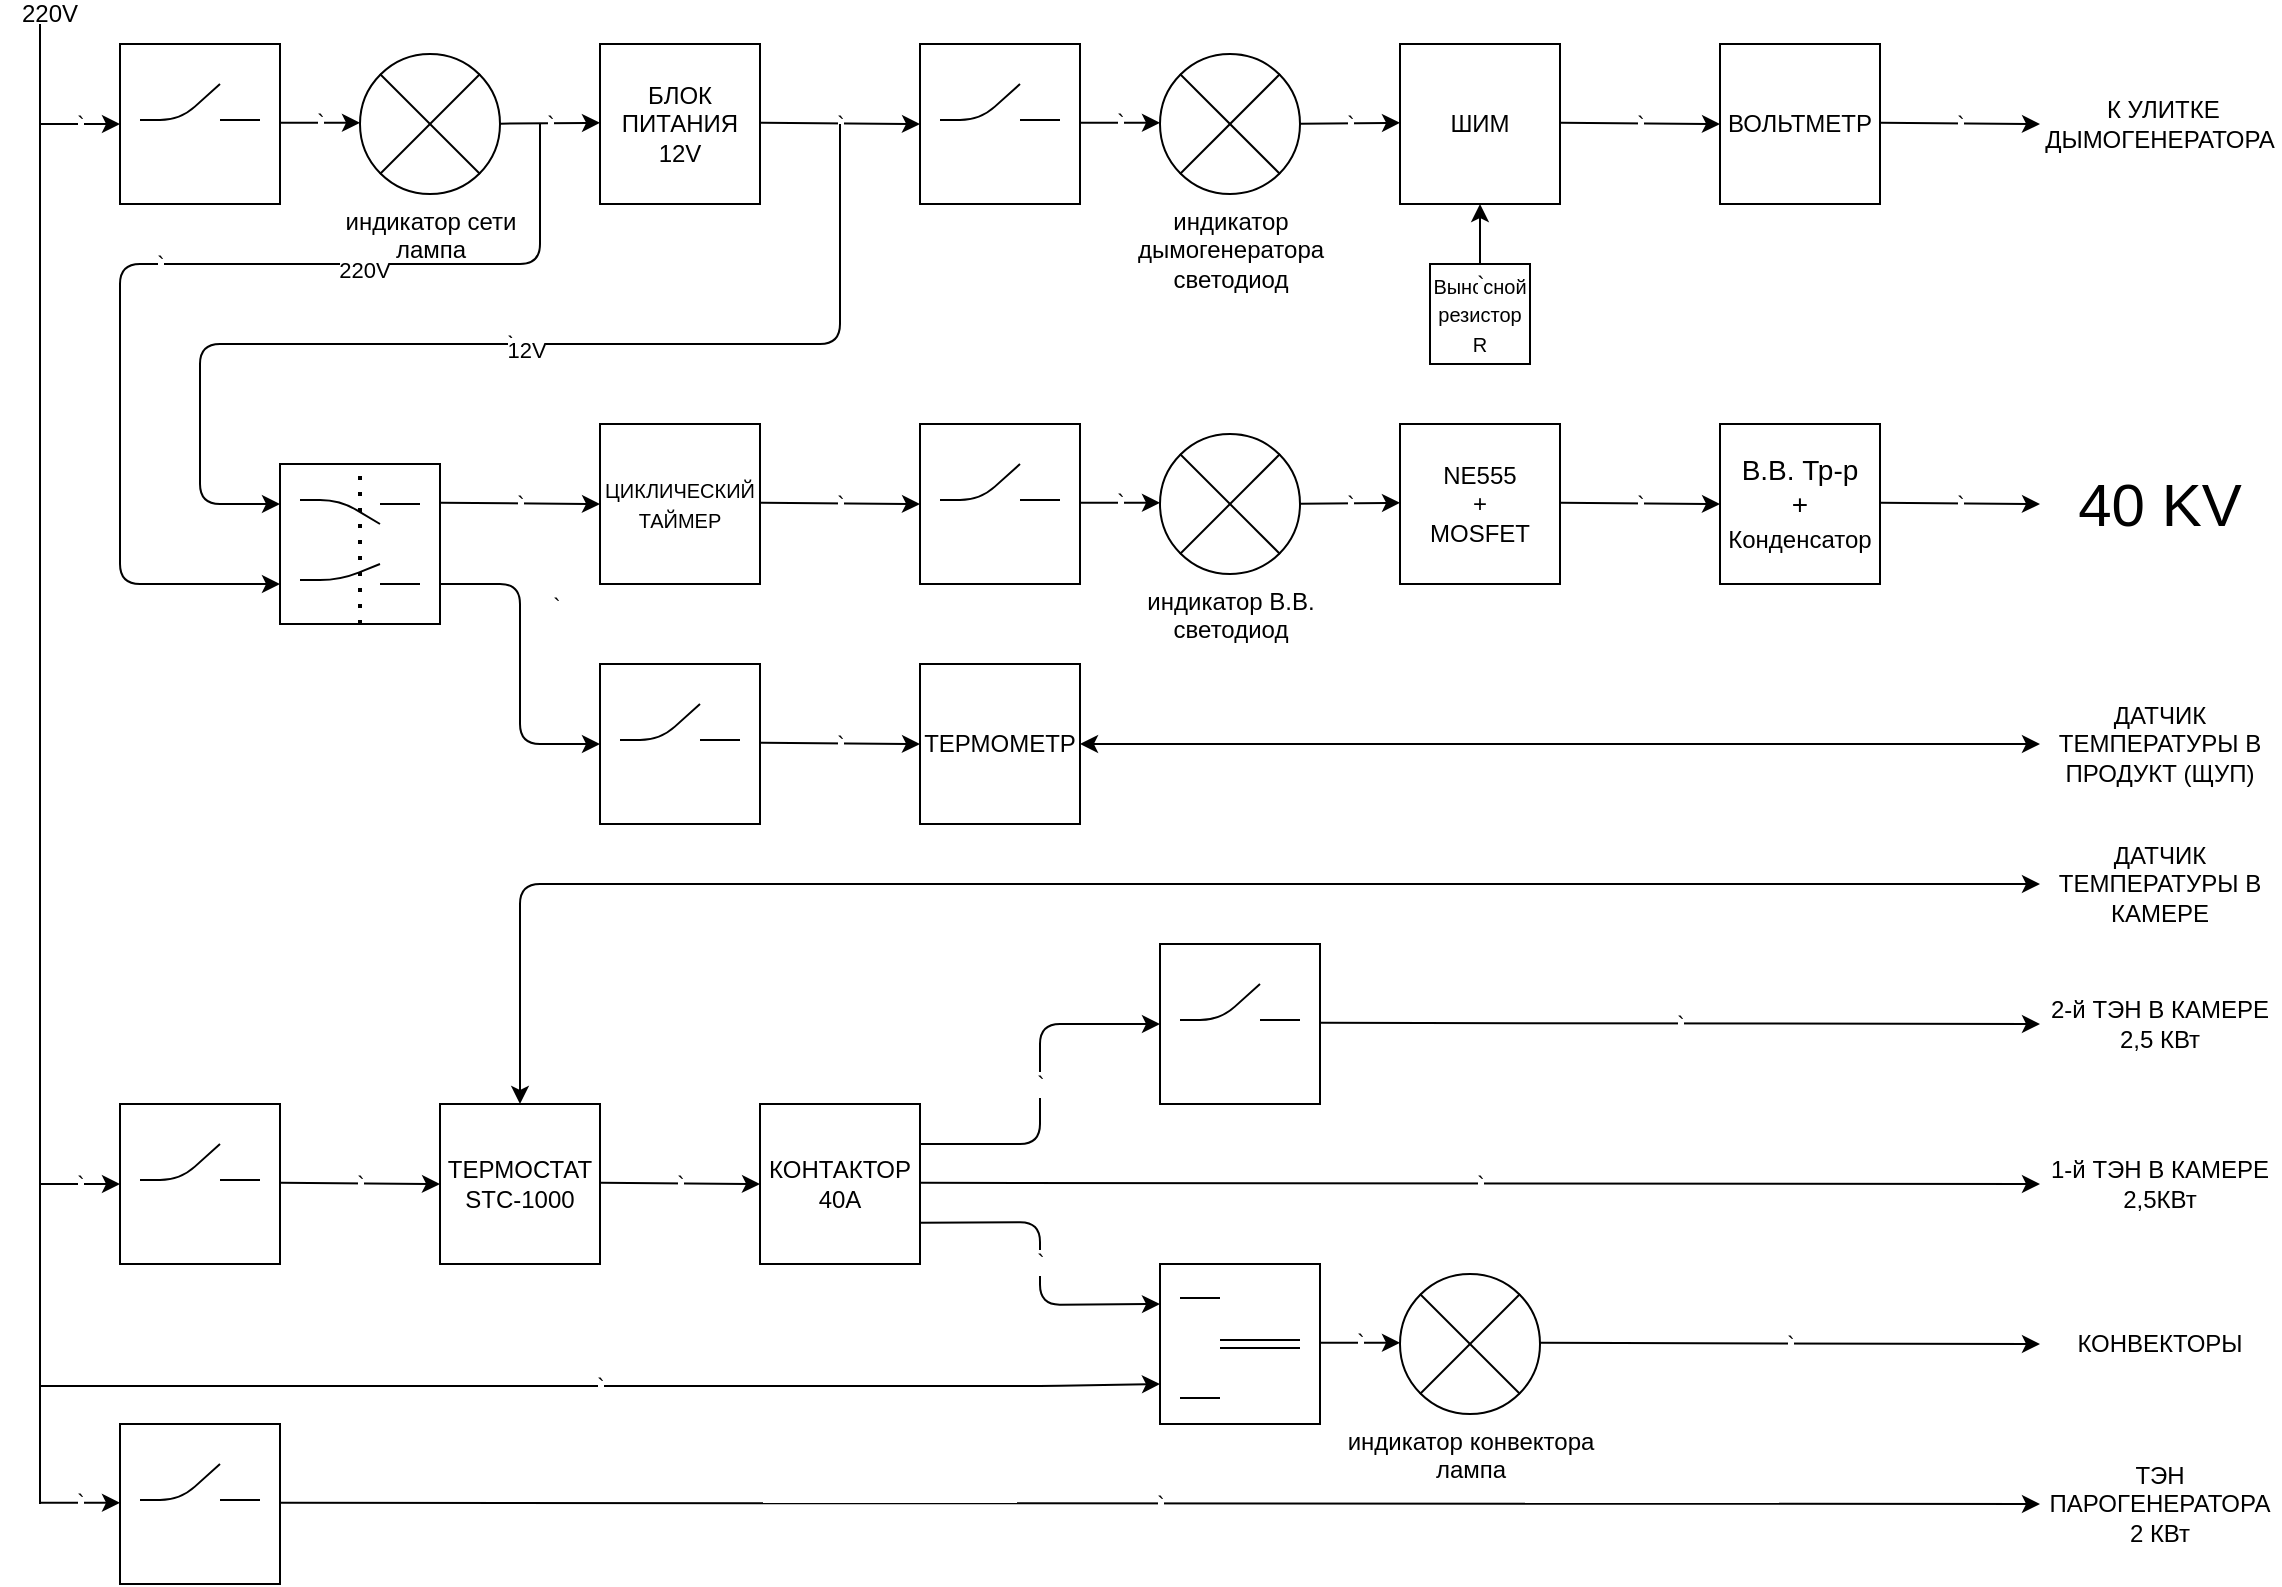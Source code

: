 <mxfile version="14.9.1" type="github">
  <diagram id="gx4LN6bsJ0upEz2Kghdg" name="Page-1">
    <mxGraphModel dx="1673" dy="888" grid="1" gridSize="10" guides="1" tooltips="1" connect="1" arrows="1" fold="1" page="1" pageScale="1" pageWidth="1169" pageHeight="827" math="0" shadow="0">
      <root>
        <mxCell id="0" />
        <mxCell id="1" parent="0" />
        <mxCell id="weF5eFfAUtp39m-wOyLp-81" value="" style="whiteSpace=wrap;html=1;aspect=fixed;" vertex="1" parent="1">
          <mxGeometry x="160" y="240" width="80" height="80" as="geometry" />
        </mxCell>
        <mxCell id="weF5eFfAUtp39m-wOyLp-46" value="" style="whiteSpace=wrap;html=1;aspect=fixed;" vertex="1" parent="1">
          <mxGeometry x="600" y="640" width="80" height="80" as="geometry" />
        </mxCell>
        <mxCell id="paTJHKrVfdt6l4FZ6ix--2" value="БЛОК ПИТАНИЯ 12V" style="whiteSpace=wrap;html=1;aspect=fixed;" parent="1" vertex="1">
          <mxGeometry x="320" y="30" width="80" height="80" as="geometry" />
        </mxCell>
        <mxCell id="paTJHKrVfdt6l4FZ6ix--4" value="ШИМ" style="whiteSpace=wrap;html=1;aspect=fixed;" parent="1" vertex="1">
          <mxGeometry x="720" y="30" width="80" height="80" as="geometry" />
        </mxCell>
        <mxCell id="paTJHKrVfdt6l4FZ6ix--5" value="ВОЛЬТМЕТР" style="whiteSpace=wrap;html=1;aspect=fixed;" parent="1" vertex="1">
          <mxGeometry x="880" y="30" width="80" height="80" as="geometry" />
        </mxCell>
        <mxCell id="paTJHKrVfdt6l4FZ6ix--6" value="&lt;div&gt;индикатор сети&lt;/div&gt;&lt;div&gt;лампа&lt;br&gt;&lt;/div&gt;" style="verticalLabelPosition=bottom;verticalAlign=top;html=1;shape=mxgraph.flowchart.or;" parent="1" vertex="1">
          <mxGeometry x="200" y="35" width="70" height="70" as="geometry" />
        </mxCell>
        <mxCell id="paTJHKrVfdt6l4FZ6ix--7" value="&lt;div&gt;индикатор&lt;/div&gt;&lt;div&gt;дымогенератора&lt;/div&gt;&lt;div&gt;светодиод&lt;br&gt;&lt;/div&gt;" style="verticalLabelPosition=bottom;verticalAlign=top;html=1;shape=mxgraph.flowchart.or;" parent="1" vertex="1">
          <mxGeometry x="600" y="35" width="70" height="70" as="geometry" />
        </mxCell>
        <mxCell id="paTJHKrVfdt6l4FZ6ix--8" value="&lt;font size=&quot;1&quot;&gt;Выносной резистор R&lt;br&gt;&lt;/font&gt;" style="whiteSpace=wrap;html=1;aspect=fixed;" parent="1" vertex="1">
          <mxGeometry x="735" y="140" width="50" height="50" as="geometry" />
        </mxCell>
        <mxCell id="paTJHKrVfdt6l4FZ6ix--10" value="&lt;font style=&quot;font-size: 10px&quot;&gt;ЦИКЛИЧЕСКИЙ ТАЙМЕР&lt;/font&gt;" style="whiteSpace=wrap;html=1;aspect=fixed;" parent="1" vertex="1">
          <mxGeometry x="320" y="220" width="80" height="80" as="geometry" />
        </mxCell>
        <mxCell id="paTJHKrVfdt6l4FZ6ix--12" value="&lt;div&gt;NE555&lt;/div&gt;&lt;div&gt;+&lt;/div&gt;&lt;div&gt;MOSFET&lt;/div&gt;" style="whiteSpace=wrap;html=1;aspect=fixed;" parent="1" vertex="1">
          <mxGeometry x="720" y="220" width="80" height="80" as="geometry" />
        </mxCell>
        <mxCell id="paTJHKrVfdt6l4FZ6ix--13" value="&lt;div&gt;&lt;font style=&quot;font-size: 14px&quot;&gt;В.В. Тр-р&lt;/font&gt;&lt;/div&gt;&lt;div&gt;&lt;font style=&quot;font-size: 14px&quot;&gt;+&lt;/font&gt;&lt;/div&gt;&lt;div&gt;&lt;font style=&quot;font-size: 14px&quot;&gt;&lt;/font&gt;Конденсатор&lt;/div&gt;" style="whiteSpace=wrap;html=1;aspect=fixed;" parent="1" vertex="1">
          <mxGeometry x="880" y="220" width="80" height="80" as="geometry" />
        </mxCell>
        <mxCell id="paTJHKrVfdt6l4FZ6ix--15" value="&lt;div&gt;индикатор В.В.&lt;/div&gt;&lt;div&gt;светодиод&lt;br&gt;&lt;/div&gt;" style="verticalLabelPosition=bottom;verticalAlign=top;html=1;shape=mxgraph.flowchart.or;" parent="1" vertex="1">
          <mxGeometry x="600" y="225" width="70" height="70" as="geometry" />
        </mxCell>
        <mxCell id="paTJHKrVfdt6l4FZ6ix--17" value="ТЕРМОМЕТР" style="whiteSpace=wrap;html=1;aspect=fixed;" parent="1" vertex="1">
          <mxGeometry x="480" y="340" width="80" height="80" as="geometry" />
        </mxCell>
        <mxCell id="paTJHKrVfdt6l4FZ6ix--19" value="&lt;div&gt;ТЕРМОСТАТ&lt;/div&gt;&lt;div&gt;STC-1000&lt;br&gt;&lt;/div&gt;" style="whiteSpace=wrap;html=1;aspect=fixed;" parent="1" vertex="1">
          <mxGeometry x="240" y="560" width="80" height="80" as="geometry" />
        </mxCell>
        <mxCell id="paTJHKrVfdt6l4FZ6ix--20" value="&lt;div&gt;КОНТАКТОР&lt;/div&gt;&lt;div&gt;40А&lt;br&gt;&lt;/div&gt;" style="whiteSpace=wrap;html=1;aspect=fixed;" parent="1" vertex="1">
          <mxGeometry x="400" y="560" width="80" height="80" as="geometry" />
        </mxCell>
        <mxCell id="paTJHKrVfdt6l4FZ6ix--24" value="&lt;div&gt;индикатор конвектора&lt;/div&gt;&lt;div&gt;лампа&lt;br&gt;&lt;/div&gt;" style="verticalLabelPosition=bottom;verticalAlign=top;html=1;shape=mxgraph.flowchart.or;" parent="1" vertex="1">
          <mxGeometry x="720" y="645" width="70" height="70" as="geometry" />
        </mxCell>
        <mxCell id="paTJHKrVfdt6l4FZ6ix--25" value="" style="endArrow=none;html=1;" parent="1" edge="1">
          <mxGeometry width="50" height="50" relative="1" as="geometry">
            <mxPoint x="40" y="760" as="sourcePoint" />
            <mxPoint x="40" y="20" as="targetPoint" />
          </mxGeometry>
        </mxCell>
        <mxCell id="paTJHKrVfdt6l4FZ6ix--26" value="`" style="endArrow=classic;html=1;entryX=0;entryY=0.5;entryDx=0;entryDy=0;" parent="1" edge="1">
          <mxGeometry width="50" height="50" relative="1" as="geometry">
            <mxPoint x="40" y="70" as="sourcePoint" />
            <mxPoint x="80" y="70" as="targetPoint" />
          </mxGeometry>
        </mxCell>
        <mxCell id="paTJHKrVfdt6l4FZ6ix--27" value="`" style="endArrow=classic;html=1;entryX=0;entryY=0.5;entryDx=0;entryDy=0;" parent="1" edge="1" target="weF5eFfAUtp39m-wOyLp-63">
          <mxGeometry width="50" height="50" relative="1" as="geometry">
            <mxPoint x="40" y="600" as="sourcePoint" />
            <mxPoint x="80" y="610" as="targetPoint" />
          </mxGeometry>
        </mxCell>
        <mxCell id="paTJHKrVfdt6l4FZ6ix--28" value="`" style="endArrow=classic;html=1;entryX=0;entryY=0.5;entryDx=0;entryDy=0;" parent="1" edge="1">
          <mxGeometry width="50" height="50" relative="1" as="geometry">
            <mxPoint x="40" y="759.41" as="sourcePoint" />
            <mxPoint x="80" y="759.41" as="targetPoint" />
          </mxGeometry>
        </mxCell>
        <mxCell id="paTJHKrVfdt6l4FZ6ix--29" value="`" style="endArrow=classic;html=1;entryX=0;entryY=0.5;entryDx=0;entryDy=0;" parent="1" edge="1">
          <mxGeometry width="50" height="50" relative="1" as="geometry">
            <mxPoint x="160" y="69.41" as="sourcePoint" />
            <mxPoint x="200" y="69.41" as="targetPoint" />
          </mxGeometry>
        </mxCell>
        <mxCell id="paTJHKrVfdt6l4FZ6ix--30" value="`" style="endArrow=classic;html=1;entryX=0;entryY=0.5;entryDx=0;entryDy=0;" parent="1" edge="1">
          <mxGeometry width="50" height="50" relative="1" as="geometry">
            <mxPoint x="560" y="69.41" as="sourcePoint" />
            <mxPoint x="600" y="69.41" as="targetPoint" />
          </mxGeometry>
        </mxCell>
        <mxCell id="paTJHKrVfdt6l4FZ6ix--31" value="`" style="endArrow=classic;html=1;entryX=0;entryY=0.5;entryDx=0;entryDy=0;" parent="1" edge="1">
          <mxGeometry width="50" height="50" relative="1" as="geometry">
            <mxPoint x="560" y="259.41" as="sourcePoint" />
            <mxPoint x="600" y="259.41" as="targetPoint" />
          </mxGeometry>
        </mxCell>
        <mxCell id="paTJHKrVfdt6l4FZ6ix--32" value="`" style="endArrow=classic;html=1;entryX=0;entryY=0.5;entryDx=0;entryDy=0;" parent="1" edge="1">
          <mxGeometry width="50" height="50" relative="1" as="geometry">
            <mxPoint x="680" y="679.41" as="sourcePoint" />
            <mxPoint x="720" y="679.41" as="targetPoint" />
          </mxGeometry>
        </mxCell>
        <mxCell id="paTJHKrVfdt6l4FZ6ix--34" value="`" style="endArrow=classic;html=1;entryX=0;entryY=0.5;entryDx=0;entryDy=0;" parent="1" edge="1">
          <mxGeometry width="50" height="50" relative="1" as="geometry">
            <mxPoint x="400" y="259.41" as="sourcePoint" />
            <mxPoint x="480" y="260" as="targetPoint" />
          </mxGeometry>
        </mxCell>
        <mxCell id="paTJHKrVfdt6l4FZ6ix--35" value="`" style="endArrow=classic;html=1;entryX=0;entryY=0.5;entryDx=0;entryDy=0;" parent="1" edge="1">
          <mxGeometry width="50" height="50" relative="1" as="geometry">
            <mxPoint x="400" y="379.41" as="sourcePoint" />
            <mxPoint x="480" y="380" as="targetPoint" />
          </mxGeometry>
        </mxCell>
        <mxCell id="paTJHKrVfdt6l4FZ6ix--36" value="`" style="endArrow=classic;html=1;entryX=0;entryY=0.5;entryDx=0;entryDy=0;" parent="1" edge="1">
          <mxGeometry width="50" height="50" relative="1" as="geometry">
            <mxPoint x="400" y="69.41" as="sourcePoint" />
            <mxPoint x="480" y="70" as="targetPoint" />
          </mxGeometry>
        </mxCell>
        <mxCell id="paTJHKrVfdt6l4FZ6ix--37" value="`" style="endArrow=classic;html=1;entryX=0;entryY=0.5;entryDx=0;entryDy=0;" parent="1" edge="1">
          <mxGeometry width="50" height="50" relative="1" as="geometry">
            <mxPoint x="800" y="69.41" as="sourcePoint" />
            <mxPoint x="880" y="70" as="targetPoint" />
          </mxGeometry>
        </mxCell>
        <mxCell id="paTJHKrVfdt6l4FZ6ix--38" value="`" style="endArrow=classic;html=1;entryX=0;entryY=0.5;entryDx=0;entryDy=0;" parent="1" edge="1">
          <mxGeometry width="50" height="50" relative="1" as="geometry">
            <mxPoint x="800" y="259.41" as="sourcePoint" />
            <mxPoint x="880" y="260" as="targetPoint" />
          </mxGeometry>
        </mxCell>
        <mxCell id="paTJHKrVfdt6l4FZ6ix--39" value="`" style="endArrow=classic;html=1;entryX=0;entryY=0.5;entryDx=0;entryDy=0;" parent="1" edge="1">
          <mxGeometry width="50" height="50" relative="1" as="geometry">
            <mxPoint x="160" y="599.41" as="sourcePoint" />
            <mxPoint x="240" y="600" as="targetPoint" />
          </mxGeometry>
        </mxCell>
        <mxCell id="paTJHKrVfdt6l4FZ6ix--40" value="`" style="endArrow=classic;html=1;entryX=0;entryY=0.5;entryDx=0;entryDy=0;" parent="1" edge="1">
          <mxGeometry width="50" height="50" relative="1" as="geometry">
            <mxPoint x="320" y="599.41" as="sourcePoint" />
            <mxPoint x="400" y="600" as="targetPoint" />
          </mxGeometry>
        </mxCell>
        <mxCell id="paTJHKrVfdt6l4FZ6ix--41" value="`" style="endArrow=classic;html=1;entryX=0;entryY=0.5;entryDx=0;entryDy=0;" parent="1" edge="1">
          <mxGeometry width="50" height="50" relative="1" as="geometry">
            <mxPoint x="670" y="259.82" as="sourcePoint" />
            <mxPoint x="720" y="259.41" as="targetPoint" />
          </mxGeometry>
        </mxCell>
        <mxCell id="paTJHKrVfdt6l4FZ6ix--42" value="`" style="endArrow=classic;html=1;entryX=0;entryY=0.5;entryDx=0;entryDy=0;" parent="1" edge="1">
          <mxGeometry width="50" height="50" relative="1" as="geometry">
            <mxPoint x="670" y="69.82" as="sourcePoint" />
            <mxPoint x="720" y="69.41" as="targetPoint" />
          </mxGeometry>
        </mxCell>
        <mxCell id="paTJHKrVfdt6l4FZ6ix--43" value="`" style="endArrow=classic;html=1;entryX=0;entryY=0.5;entryDx=0;entryDy=0;exitX=1;exitY=0.75;exitDx=0;exitDy=0;" parent="1" edge="1">
          <mxGeometry x="-0.366" y="19" width="50" height="50" relative="1" as="geometry">
            <mxPoint x="240" y="300" as="sourcePoint" />
            <mxPoint x="320" y="380" as="targetPoint" />
            <Array as="points">
              <mxPoint x="280" y="300" />
              <mxPoint x="280" y="380" />
            </Array>
            <mxPoint x="-1" as="offset" />
          </mxGeometry>
        </mxCell>
        <mxCell id="paTJHKrVfdt6l4FZ6ix--44" value="`" style="endArrow=classic;html=1;entryX=0;entryY=0.5;entryDx=0;entryDy=0;" parent="1" edge="1">
          <mxGeometry width="50" height="50" relative="1" as="geometry">
            <mxPoint x="270" y="69.82" as="sourcePoint" />
            <mxPoint x="320" y="69.41" as="targetPoint" />
          </mxGeometry>
        </mxCell>
        <mxCell id="weF5eFfAUtp39m-wOyLp-1" value="`" style="endArrow=classic;html=1;" edge="1" parent="1">
          <mxGeometry width="50" height="50" relative="1" as="geometry">
            <mxPoint x="480" y="599.41" as="sourcePoint" />
            <mxPoint x="1040" y="600" as="targetPoint" />
          </mxGeometry>
        </mxCell>
        <mxCell id="weF5eFfAUtp39m-wOyLp-2" value="`" style="endArrow=classic;html=1;entryX=0;entryY=0.25;entryDx=0;entryDy=0;" edge="1" parent="1">
          <mxGeometry width="50" height="50" relative="1" as="geometry">
            <mxPoint x="480" y="619.41" as="sourcePoint" />
            <mxPoint x="600" y="660" as="targetPoint" />
            <Array as="points">
              <mxPoint x="540" y="619" />
              <mxPoint x="540" y="660.41" />
            </Array>
          </mxGeometry>
        </mxCell>
        <mxCell id="weF5eFfAUtp39m-wOyLp-3" value="`" style="endArrow=classic;html=1;entryX=0;entryY=0.5;entryDx=0;entryDy=0;entryPerimeter=0;" edge="1" parent="1">
          <mxGeometry width="50" height="50" relative="1" as="geometry">
            <mxPoint x="480" y="580.0" as="sourcePoint" />
            <mxPoint x="600" y="520" as="targetPoint" />
            <Array as="points">
              <mxPoint x="540" y="580" />
              <mxPoint x="540" y="520" />
            </Array>
          </mxGeometry>
        </mxCell>
        <mxCell id="weF5eFfAUtp39m-wOyLp-4" value="`" style="endArrow=classic;html=1;" edge="1" parent="1">
          <mxGeometry width="50" height="50" relative="1" as="geometry">
            <mxPoint x="680" y="519.41" as="sourcePoint" />
            <mxPoint x="1040" y="520" as="targetPoint" />
          </mxGeometry>
        </mxCell>
        <mxCell id="weF5eFfAUtp39m-wOyLp-5" value="`" style="endArrow=classic;html=1;" edge="1" parent="1">
          <mxGeometry width="50" height="50" relative="1" as="geometry">
            <mxPoint x="790" y="679.41" as="sourcePoint" />
            <mxPoint x="1040" y="680" as="targetPoint" />
          </mxGeometry>
        </mxCell>
        <mxCell id="weF5eFfAUtp39m-wOyLp-6" value="`" style="endArrow=classic;html=1;" edge="1" parent="1">
          <mxGeometry width="50" height="50" relative="1" as="geometry">
            <mxPoint x="160" y="759.41" as="sourcePoint" />
            <mxPoint x="1040" y="760" as="targetPoint" />
          </mxGeometry>
        </mxCell>
        <mxCell id="weF5eFfAUtp39m-wOyLp-7" value="`" style="endArrow=classic;html=1;entryX=0;entryY=0.5;entryDx=0;entryDy=0;" edge="1" parent="1">
          <mxGeometry width="50" height="50" relative="1" as="geometry">
            <mxPoint x="960.0" y="259.41" as="sourcePoint" />
            <mxPoint x="1040.0" y="260" as="targetPoint" />
          </mxGeometry>
        </mxCell>
        <mxCell id="weF5eFfAUtp39m-wOyLp-8" value="`" style="endArrow=classic;html=1;entryX=0;entryY=0.5;entryDx=0;entryDy=0;" edge="1" parent="1">
          <mxGeometry width="50" height="50" relative="1" as="geometry">
            <mxPoint x="960.0" y="69.41" as="sourcePoint" />
            <mxPoint x="1040.0" y="70" as="targetPoint" />
          </mxGeometry>
        </mxCell>
        <mxCell id="weF5eFfAUtp39m-wOyLp-9" value="`" style="endArrow=classic;html=1;entryX=0.5;entryY=1;entryDx=0;entryDy=0;exitX=0.5;exitY=0;exitDx=0;exitDy=0;" edge="1" parent="1" source="paTJHKrVfdt6l4FZ6ix--8" target="paTJHKrVfdt6l4FZ6ix--4">
          <mxGeometry x="-1" y="-10" width="50" height="50" relative="1" as="geometry">
            <mxPoint x="770" y="240" as="sourcePoint" />
            <mxPoint x="840.0" y="150.59" as="targetPoint" />
            <mxPoint x="-10" y="10" as="offset" />
          </mxGeometry>
        </mxCell>
        <mxCell id="weF5eFfAUtp39m-wOyLp-11" value="" style="endArrow=classic;startArrow=classic;html=1;exitX=0.5;exitY=0;exitDx=0;exitDy=0;" edge="1" parent="1" source="paTJHKrVfdt6l4FZ6ix--19">
          <mxGeometry width="50" height="50" relative="1" as="geometry">
            <mxPoint x="550" y="440" as="sourcePoint" />
            <mxPoint x="1040" y="450" as="targetPoint" />
            <Array as="points">
              <mxPoint x="280" y="450" />
            </Array>
          </mxGeometry>
        </mxCell>
        <mxCell id="weF5eFfAUtp39m-wOyLp-13" value="`" style="endArrow=classic;html=1;entryX=0;entryY=0.75;entryDx=0;entryDy=0;" edge="1" parent="1">
          <mxGeometry width="50" height="50" relative="1" as="geometry">
            <mxPoint x="40" y="701" as="sourcePoint" />
            <mxPoint x="600" y="700" as="targetPoint" />
            <Array as="points">
              <mxPoint x="540" y="701" />
            </Array>
          </mxGeometry>
        </mxCell>
        <mxCell id="weF5eFfAUtp39m-wOyLp-14" value="`" style="endArrow=classic;html=1;entryX=0;entryY=0.75;entryDx=0;entryDy=0;" edge="1" parent="1">
          <mxGeometry width="50" height="50" relative="1" as="geometry">
            <mxPoint x="290" y="70" as="sourcePoint" />
            <mxPoint x="160" y="300" as="targetPoint" />
            <Array as="points">
              <mxPoint x="290" y="140" />
              <mxPoint x="80" y="140" />
              <mxPoint x="80" y="300" />
            </Array>
          </mxGeometry>
        </mxCell>
        <mxCell id="weF5eFfAUtp39m-wOyLp-37" value="&lt;div&gt;220V&lt;/div&gt;" style="edgeLabel;html=1;align=center;verticalAlign=middle;resizable=0;points=[];" vertex="1" connectable="0" parent="weF5eFfAUtp39m-wOyLp-14">
          <mxGeometry x="-0.393" y="3" relative="1" as="geometry">
            <mxPoint as="offset" />
          </mxGeometry>
        </mxCell>
        <mxCell id="weF5eFfAUtp39m-wOyLp-15" value="`" style="endArrow=classic;html=1;entryX=0;entryY=0.25;entryDx=0;entryDy=0;" edge="1" parent="1">
          <mxGeometry width="50" height="50" relative="1" as="geometry">
            <mxPoint x="440" y="70" as="sourcePoint" />
            <mxPoint x="160" y="260" as="targetPoint" />
            <Array as="points">
              <mxPoint x="440" y="180" />
              <mxPoint x="120" y="180" />
              <mxPoint x="120" y="260" />
            </Array>
          </mxGeometry>
        </mxCell>
        <mxCell id="weF5eFfAUtp39m-wOyLp-40" value="&lt;div&gt;12V&lt;/div&gt;" style="edgeLabel;html=1;align=center;verticalAlign=middle;resizable=0;points=[];" vertex="1" connectable="0" parent="weF5eFfAUtp39m-wOyLp-15">
          <mxGeometry x="-0.025" y="3" relative="1" as="geometry">
            <mxPoint x="1" as="offset" />
          </mxGeometry>
        </mxCell>
        <mxCell id="weF5eFfAUtp39m-wOyLp-16" value="" style="endArrow=classic;startArrow=classic;html=1;exitX=1;exitY=0.5;exitDx=0;exitDy=0;" edge="1" parent="1" source="paTJHKrVfdt6l4FZ6ix--17">
          <mxGeometry width="50" height="50" relative="1" as="geometry">
            <mxPoint x="550" y="440" as="sourcePoint" />
            <mxPoint x="1040" y="380" as="targetPoint" />
          </mxGeometry>
        </mxCell>
        <mxCell id="weF5eFfAUtp39m-wOyLp-17" value="&lt;font style=&quot;font-size: 12px&quot;&gt;&amp;nbsp;К УЛИТКЕ ДЫМОГЕНЕРАТОРА&lt;/font&gt;" style="text;html=1;strokeColor=none;fillColor=none;align=center;verticalAlign=middle;whiteSpace=wrap;rounded=0;" vertex="1" parent="1">
          <mxGeometry x="1040" y="30" width="120" height="80" as="geometry" />
        </mxCell>
        <mxCell id="weF5eFfAUtp39m-wOyLp-18" value="&lt;font style=&quot;font-size: 30px&quot;&gt;40 KV&lt;/font&gt;" style="text;html=1;strokeColor=none;fillColor=none;align=center;verticalAlign=middle;whiteSpace=wrap;rounded=0;" vertex="1" parent="1">
          <mxGeometry x="1040" y="220" width="120" height="80" as="geometry" />
        </mxCell>
        <mxCell id="weF5eFfAUtp39m-wOyLp-20" value="&lt;font style=&quot;font-size: 12px&quot;&gt;ДАТЧИК ТЕМПЕРАТУРЫ В ПРОДУКТ (ЩУП)&lt;br&gt;&lt;/font&gt;" style="text;html=1;strokeColor=none;fillColor=none;align=center;verticalAlign=middle;whiteSpace=wrap;rounded=0;" vertex="1" parent="1">
          <mxGeometry x="1040" y="340" width="120" height="80" as="geometry" />
        </mxCell>
        <mxCell id="weF5eFfAUtp39m-wOyLp-21" value="ТЭН ПАРОГЕНЕРАТОРА 2 КВт" style="text;html=1;strokeColor=none;fillColor=none;align=center;verticalAlign=middle;whiteSpace=wrap;rounded=0;" vertex="1" parent="1">
          <mxGeometry x="1040" y="720" width="120" height="80" as="geometry" />
        </mxCell>
        <mxCell id="weF5eFfAUtp39m-wOyLp-22" value="КОНВЕКТОРЫ" style="text;html=1;strokeColor=none;fillColor=none;align=center;verticalAlign=middle;whiteSpace=wrap;rounded=0;" vertex="1" parent="1">
          <mxGeometry x="1040" y="640" width="120" height="80" as="geometry" />
        </mxCell>
        <mxCell id="weF5eFfAUtp39m-wOyLp-23" value="1-й ТЭН В КАМЕРЕ 2,5КВт" style="text;html=1;strokeColor=none;fillColor=none;align=center;verticalAlign=middle;whiteSpace=wrap;rounded=0;" vertex="1" parent="1">
          <mxGeometry x="1040" y="560" width="120" height="80" as="geometry" />
        </mxCell>
        <mxCell id="weF5eFfAUtp39m-wOyLp-24" value="2-й ТЭН В КАМЕРЕ 2,5 КВт" style="text;html=1;strokeColor=none;fillColor=none;align=center;verticalAlign=middle;whiteSpace=wrap;rounded=0;" vertex="1" parent="1">
          <mxGeometry x="1040" y="480" width="120" height="80" as="geometry" />
        </mxCell>
        <mxCell id="weF5eFfAUtp39m-wOyLp-25" value="ДАТЧИК ТЕМПЕРАТУРЫ В КАМЕРЕ" style="text;html=1;strokeColor=none;fillColor=none;align=center;verticalAlign=middle;whiteSpace=wrap;rounded=0;" vertex="1" parent="1">
          <mxGeometry x="1040" y="410" width="120" height="80" as="geometry" />
        </mxCell>
        <mxCell id="weF5eFfAUtp39m-wOyLp-41" value="220V" style="text;html=1;strokeColor=none;fillColor=none;align=center;verticalAlign=middle;whiteSpace=wrap;rounded=0;" vertex="1" parent="1">
          <mxGeometry x="20" y="10" width="50" height="10" as="geometry" />
        </mxCell>
        <mxCell id="weF5eFfAUtp39m-wOyLp-43" value="`" style="endArrow=classic;html=1;entryX=0;entryY=0.5;entryDx=0;entryDy=0;" edge="1" parent="1">
          <mxGeometry width="50" height="50" relative="1" as="geometry">
            <mxPoint x="240" y="259.41" as="sourcePoint" />
            <mxPoint x="320" y="260" as="targetPoint" />
          </mxGeometry>
        </mxCell>
        <mxCell id="weF5eFfAUtp39m-wOyLp-45" value="" style="endArrow=none;html=1;" edge="1" parent="1">
          <mxGeometry width="50" height="50" relative="1" as="geometry">
            <mxPoint x="610" y="657" as="sourcePoint" />
            <mxPoint x="630" y="657" as="targetPoint" />
            <Array as="points" />
          </mxGeometry>
        </mxCell>
        <mxCell id="weF5eFfAUtp39m-wOyLp-51" value="" style="whiteSpace=wrap;html=1;aspect=fixed;" vertex="1" parent="1">
          <mxGeometry x="80" y="30" width="80" height="80" as="geometry" />
        </mxCell>
        <mxCell id="weF5eFfAUtp39m-wOyLp-52" value="" style="endArrow=none;html=1;" edge="1" parent="1">
          <mxGeometry width="50" height="50" relative="1" as="geometry">
            <mxPoint x="90" y="68" as="sourcePoint" />
            <mxPoint x="130" y="50" as="targetPoint" />
            <Array as="points">
              <mxPoint x="110" y="68" />
            </Array>
          </mxGeometry>
        </mxCell>
        <mxCell id="weF5eFfAUtp39m-wOyLp-53" value="" style="endArrow=none;html=1;" edge="1" parent="1">
          <mxGeometry width="50" height="50" relative="1" as="geometry">
            <mxPoint x="130" y="68" as="sourcePoint" />
            <mxPoint x="150" y="68" as="targetPoint" />
            <Array as="points" />
          </mxGeometry>
        </mxCell>
        <mxCell id="weF5eFfAUtp39m-wOyLp-54" value="" style="whiteSpace=wrap;html=1;aspect=fixed;" vertex="1" parent="1">
          <mxGeometry x="480" y="30" width="80" height="80" as="geometry" />
        </mxCell>
        <mxCell id="weF5eFfAUtp39m-wOyLp-55" value="" style="endArrow=none;html=1;" edge="1" parent="1">
          <mxGeometry width="50" height="50" relative="1" as="geometry">
            <mxPoint x="490" y="68" as="sourcePoint" />
            <mxPoint x="530" y="50" as="targetPoint" />
            <Array as="points">
              <mxPoint x="510" y="68" />
            </Array>
          </mxGeometry>
        </mxCell>
        <mxCell id="weF5eFfAUtp39m-wOyLp-56" value="" style="endArrow=none;html=1;" edge="1" parent="1">
          <mxGeometry width="50" height="50" relative="1" as="geometry">
            <mxPoint x="530" y="68" as="sourcePoint" />
            <mxPoint x="550" y="68" as="targetPoint" />
            <Array as="points" />
          </mxGeometry>
        </mxCell>
        <mxCell id="weF5eFfAUtp39m-wOyLp-57" value="" style="whiteSpace=wrap;html=1;aspect=fixed;" vertex="1" parent="1">
          <mxGeometry x="480" y="220" width="80" height="80" as="geometry" />
        </mxCell>
        <mxCell id="weF5eFfAUtp39m-wOyLp-58" value="" style="endArrow=none;html=1;" edge="1" parent="1">
          <mxGeometry width="50" height="50" relative="1" as="geometry">
            <mxPoint x="490" y="258" as="sourcePoint" />
            <mxPoint x="530" y="240" as="targetPoint" />
            <Array as="points">
              <mxPoint x="510" y="258" />
            </Array>
          </mxGeometry>
        </mxCell>
        <mxCell id="weF5eFfAUtp39m-wOyLp-59" value="" style="endArrow=none;html=1;" edge="1" parent="1">
          <mxGeometry width="50" height="50" relative="1" as="geometry">
            <mxPoint x="530" y="258" as="sourcePoint" />
            <mxPoint x="550" y="258" as="targetPoint" />
            <Array as="points" />
          </mxGeometry>
        </mxCell>
        <mxCell id="weF5eFfAUtp39m-wOyLp-60" value="" style="whiteSpace=wrap;html=1;aspect=fixed;" vertex="1" parent="1">
          <mxGeometry x="320" y="340" width="80" height="80" as="geometry" />
        </mxCell>
        <mxCell id="weF5eFfAUtp39m-wOyLp-61" value="" style="endArrow=none;html=1;" edge="1" parent="1">
          <mxGeometry width="50" height="50" relative="1" as="geometry">
            <mxPoint x="330" y="378" as="sourcePoint" />
            <mxPoint x="370" y="360" as="targetPoint" />
            <Array as="points">
              <mxPoint x="350" y="378" />
            </Array>
          </mxGeometry>
        </mxCell>
        <mxCell id="weF5eFfAUtp39m-wOyLp-62" value="" style="endArrow=none;html=1;" edge="1" parent="1">
          <mxGeometry width="50" height="50" relative="1" as="geometry">
            <mxPoint x="370" y="378" as="sourcePoint" />
            <mxPoint x="390" y="378" as="targetPoint" />
            <Array as="points" />
          </mxGeometry>
        </mxCell>
        <mxCell id="weF5eFfAUtp39m-wOyLp-63" value="" style="whiteSpace=wrap;html=1;aspect=fixed;" vertex="1" parent="1">
          <mxGeometry x="80" y="560" width="80" height="80" as="geometry" />
        </mxCell>
        <mxCell id="weF5eFfAUtp39m-wOyLp-64" value="" style="endArrow=none;html=1;" edge="1" parent="1">
          <mxGeometry width="50" height="50" relative="1" as="geometry">
            <mxPoint x="90" y="598" as="sourcePoint" />
            <mxPoint x="130" y="580" as="targetPoint" />
            <Array as="points">
              <mxPoint x="110" y="598" />
            </Array>
          </mxGeometry>
        </mxCell>
        <mxCell id="weF5eFfAUtp39m-wOyLp-65" value="" style="endArrow=none;html=1;" edge="1" parent="1">
          <mxGeometry width="50" height="50" relative="1" as="geometry">
            <mxPoint x="130" y="598" as="sourcePoint" />
            <mxPoint x="150" y="598" as="targetPoint" />
            <Array as="points" />
          </mxGeometry>
        </mxCell>
        <mxCell id="weF5eFfAUtp39m-wOyLp-66" value="" style="whiteSpace=wrap;html=1;aspect=fixed;" vertex="1" parent="1">
          <mxGeometry x="80" y="720" width="80" height="80" as="geometry" />
        </mxCell>
        <mxCell id="weF5eFfAUtp39m-wOyLp-67" value="" style="endArrow=none;html=1;" edge="1" parent="1">
          <mxGeometry width="50" height="50" relative="1" as="geometry">
            <mxPoint x="90" y="758" as="sourcePoint" />
            <mxPoint x="130" y="740" as="targetPoint" />
            <Array as="points">
              <mxPoint x="110" y="758" />
            </Array>
          </mxGeometry>
        </mxCell>
        <mxCell id="weF5eFfAUtp39m-wOyLp-68" value="" style="endArrow=none;html=1;" edge="1" parent="1">
          <mxGeometry width="50" height="50" relative="1" as="geometry">
            <mxPoint x="130" y="758" as="sourcePoint" />
            <mxPoint x="150" y="758" as="targetPoint" />
            <Array as="points" />
          </mxGeometry>
        </mxCell>
        <mxCell id="weF5eFfAUtp39m-wOyLp-69" value="" style="whiteSpace=wrap;html=1;aspect=fixed;" vertex="1" parent="1">
          <mxGeometry x="600" y="480" width="80" height="80" as="geometry" />
        </mxCell>
        <mxCell id="weF5eFfAUtp39m-wOyLp-70" value="" style="endArrow=none;html=1;" edge="1" parent="1">
          <mxGeometry width="50" height="50" relative="1" as="geometry">
            <mxPoint x="610" y="518" as="sourcePoint" />
            <mxPoint x="650" y="500" as="targetPoint" />
            <Array as="points">
              <mxPoint x="630" y="518" />
            </Array>
          </mxGeometry>
        </mxCell>
        <mxCell id="weF5eFfAUtp39m-wOyLp-71" value="" style="endArrow=none;html=1;" edge="1" parent="1">
          <mxGeometry width="50" height="50" relative="1" as="geometry">
            <mxPoint x="650" y="518" as="sourcePoint" />
            <mxPoint x="670" y="518" as="targetPoint" />
            <Array as="points" />
          </mxGeometry>
        </mxCell>
        <mxCell id="weF5eFfAUtp39m-wOyLp-72" value="" style="endArrow=none;html=1;" edge="1" parent="1">
          <mxGeometry width="50" height="50" relative="1" as="geometry">
            <mxPoint x="610" y="707" as="sourcePoint" />
            <mxPoint x="630" y="707" as="targetPoint" />
            <Array as="points" />
          </mxGeometry>
        </mxCell>
        <mxCell id="weF5eFfAUtp39m-wOyLp-74" value="" style="shape=link;html=1;endArrow=block;" edge="1" parent="1">
          <mxGeometry width="100" relative="1" as="geometry">
            <mxPoint x="630" y="680" as="sourcePoint" />
            <mxPoint x="670" y="680" as="targetPoint" />
          </mxGeometry>
        </mxCell>
        <mxCell id="weF5eFfAUtp39m-wOyLp-77" value="" style="endArrow=none;html=1;startArrow=none;" edge="1" parent="1">
          <mxGeometry width="50" height="50" relative="1" as="geometry">
            <mxPoint x="170" y="298" as="sourcePoint" />
            <mxPoint x="210" y="290" as="targetPoint" />
            <Array as="points">
              <mxPoint x="190" y="298" />
            </Array>
          </mxGeometry>
        </mxCell>
        <mxCell id="weF5eFfAUtp39m-wOyLp-78" value="" style="endArrow=none;html=1;" edge="1" parent="1">
          <mxGeometry width="50" height="50" relative="1" as="geometry">
            <mxPoint x="210" y="260" as="sourcePoint" />
            <mxPoint x="230" y="260" as="targetPoint" />
            <Array as="points" />
          </mxGeometry>
        </mxCell>
        <mxCell id="weF5eFfAUtp39m-wOyLp-79" value="" style="endArrow=none;html=1;" edge="1" parent="1">
          <mxGeometry width="50" height="50" relative="1" as="geometry">
            <mxPoint x="210" y="300" as="sourcePoint" />
            <mxPoint x="230" y="300" as="targetPoint" />
            <Array as="points" />
          </mxGeometry>
        </mxCell>
        <mxCell id="weF5eFfAUtp39m-wOyLp-80" value="" style="endArrow=none;html=1;" edge="1" parent="1">
          <mxGeometry width="50" height="50" relative="1" as="geometry">
            <mxPoint x="170" y="258" as="sourcePoint" />
            <mxPoint x="210" y="270" as="targetPoint" />
            <Array as="points">
              <mxPoint x="190" y="258" />
            </Array>
          </mxGeometry>
        </mxCell>
        <mxCell id="weF5eFfAUtp39m-wOyLp-83" value="" style="endArrow=none;dashed=1;html=1;dashPattern=1 3;strokeWidth=2;" edge="1" parent="1">
          <mxGeometry width="50" height="50" relative="1" as="geometry">
            <mxPoint x="200" y="320" as="sourcePoint" />
            <mxPoint x="200" y="240" as="targetPoint" />
          </mxGeometry>
        </mxCell>
      </root>
    </mxGraphModel>
  </diagram>
</mxfile>

